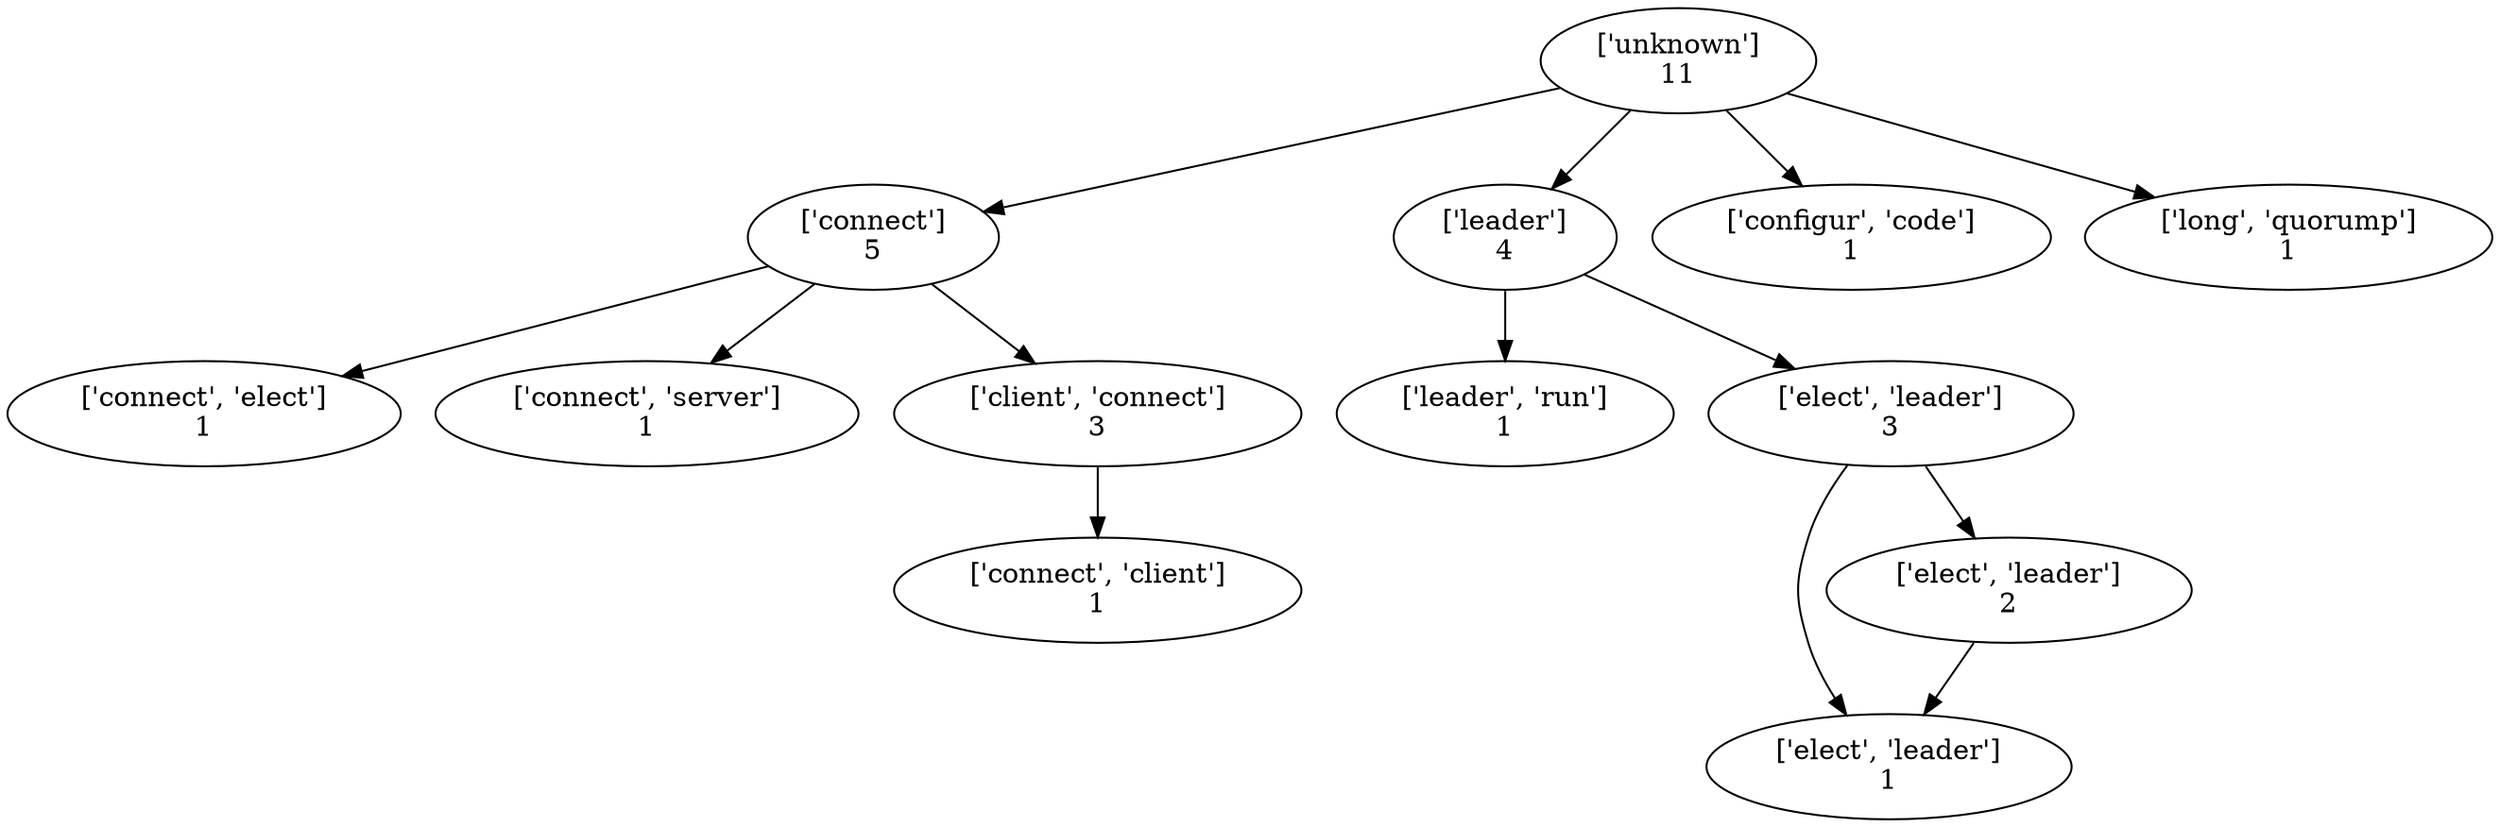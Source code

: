 strict digraph  {
	"['unknown']
11" -> "['connect']
5";
	"['unknown']
11" -> "['leader']
4";
	"['unknown']
11" -> "['configur', 'code']
1";
	"['unknown']
11" -> "['long', 'quorump']
1";
	"['connect']
5" -> "['connect', 'elect']
1";
	"['connect']
5" -> "['connect', 'server']
1";
	"['connect']
5" -> "['client', 'connect']
3";
	"['leader']
4" -> "['leader', 'run']
1";
	"['leader']
4" -> "['elect', 'leader']
3";
	"['client', 'connect']
3" -> "['connect', 'client']
1";
	"['elect', 'leader']
3" -> "['elect', 'leader']
1";
	"['elect', 'leader']
3" -> "['elect', 'leader']
2";
	"['elect', 'leader']
2" -> "['elect', 'leader']
1";
}
